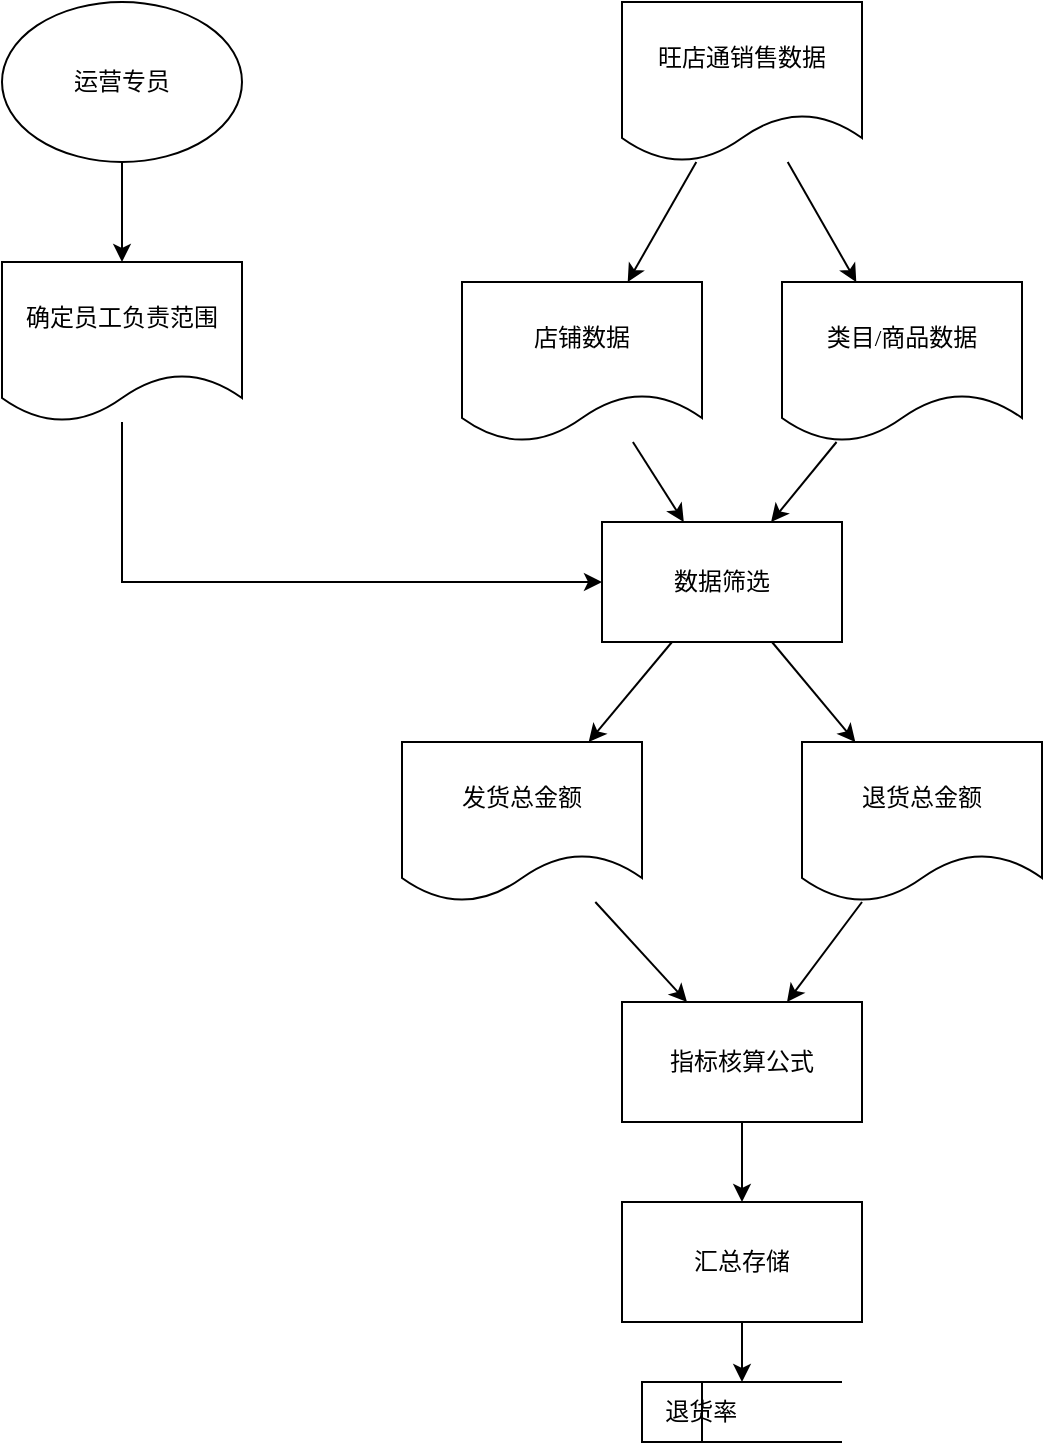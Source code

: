 <mxfile version="20.5.1" type="github">
  <diagram id="Kz5wOCr-HFzao9Da_BM4" name="Page-1">
    <mxGraphModel dx="1220" dy="1147" grid="1" gridSize="10" guides="1" tooltips="1" connect="1" arrows="1" fold="1" page="1" pageScale="1" pageWidth="850" pageHeight="1100" math="0" shadow="0">
      <root>
        <mxCell id="0" />
        <mxCell id="1" parent="0" />
        <mxCell id="Na3WE7RVyZAJyNIohhtw-49" value="运营专员" style="ellipse;whiteSpace=wrap;html=1;fontFamily=宋体;" parent="1" vertex="1">
          <mxGeometry x="10" y="20" width="120" height="80" as="geometry" />
        </mxCell>
        <mxCell id="Na3WE7RVyZAJyNIohhtw-51" value="旺店通销售数据" style="shape=document;whiteSpace=wrap;html=1;boundedLbl=1;fontFamily=宋体;" parent="1" vertex="1">
          <mxGeometry x="320" y="20" width="120" height="80" as="geometry" />
        </mxCell>
        <mxCell id="Na3WE7RVyZAJyNIohhtw-52" value="" style="endArrow=classic;html=1;rounded=0;exitX=0.5;exitY=1;exitDx=0;exitDy=0;fontFamily=宋体;" parent="1" source="Na3WE7RVyZAJyNIohhtw-49" edge="1">
          <mxGeometry width="50" height="50" relative="1" as="geometry">
            <mxPoint x="150" y="230" as="sourcePoint" />
            <mxPoint x="70" y="150" as="targetPoint" />
          </mxGeometry>
        </mxCell>
        <mxCell id="Na3WE7RVyZAJyNIohhtw-57" value="确定员工负责范围" style="shape=document;whiteSpace=wrap;html=1;boundedLbl=1;fontFamily=宋体;" parent="1" vertex="1">
          <mxGeometry x="10" y="150" width="120" height="80" as="geometry" />
        </mxCell>
        <mxCell id="Na3WE7RVyZAJyNIohhtw-58" value="" style="endArrow=classic;html=1;rounded=0;fontFamily=宋体;" parent="1" source="Na3WE7RVyZAJyNIohhtw-51" target="Na3WE7RVyZAJyNIohhtw-74" edge="1">
          <mxGeometry width="50" height="50" relative="1" as="geometry">
            <mxPoint x="379.76" y="90" as="sourcePoint" />
            <mxPoint x="380" y="160" as="targetPoint" />
          </mxGeometry>
        </mxCell>
        <mxCell id="Na3WE7RVyZAJyNIohhtw-59" value="" style="endArrow=classic;html=1;rounded=0;fontFamily=宋体;" parent="1" source="Na3WE7RVyZAJyNIohhtw-57" target="Na3WE7RVyZAJyNIohhtw-69" edge="1">
          <mxGeometry width="50" height="50" relative="1" as="geometry">
            <mxPoint x="80" y="110" as="sourcePoint" />
            <mxPoint x="70" y="330" as="targetPoint" />
            <Array as="points">
              <mxPoint x="70" y="310" />
            </Array>
          </mxGeometry>
        </mxCell>
        <mxCell id="Na3WE7RVyZAJyNIohhtw-64" value="指标核算公式" style="rounded=0;whiteSpace=wrap;html=1;fontFamily=宋体;" parent="1" vertex="1">
          <mxGeometry x="320" y="520" width="120" height="60" as="geometry" />
        </mxCell>
        <mxCell id="Na3WE7RVyZAJyNIohhtw-65" value="&lt;span style=&quot;white-space: pre;&quot;&gt;	&lt;/span&gt;&amp;nbsp;退货率" style="html=1;dashed=0;whitespace=wrap;shape=mxgraph.dfd.dataStoreID;align=left;spacingLeft=3;points=[[0,0],[0.5,0],[1,0],[0,0.5],[1,0.5],[0,1],[0.5,1],[1,1]];" parent="1" vertex="1">
          <mxGeometry x="330" y="710" width="100" height="30" as="geometry" />
        </mxCell>
        <mxCell id="Na3WE7RVyZAJyNIohhtw-69" value="数据筛选" style="rounded=0;whiteSpace=wrap;html=1;fontFamily=宋体;" parent="1" vertex="1">
          <mxGeometry x="310" y="280" width="120" height="60" as="geometry" />
        </mxCell>
        <mxCell id="Na3WE7RVyZAJyNIohhtw-70" value="发货总金额" style="shape=document;whiteSpace=wrap;html=1;boundedLbl=1;fontFamily=宋体;" parent="1" vertex="1">
          <mxGeometry x="210" y="390" width="120" height="80" as="geometry" />
        </mxCell>
        <mxCell id="Na3WE7RVyZAJyNIohhtw-71" value="退货总金额" style="shape=document;whiteSpace=wrap;html=1;boundedLbl=1;fontFamily=宋体;" parent="1" vertex="1">
          <mxGeometry x="410" y="390" width="120" height="80" as="geometry" />
        </mxCell>
        <mxCell id="Na3WE7RVyZAJyNIohhtw-72" value="" style="endArrow=classic;html=1;rounded=0;fontFamily=宋体;" parent="1" source="Na3WE7RVyZAJyNIohhtw-69" target="Na3WE7RVyZAJyNIohhtw-70" edge="1">
          <mxGeometry width="50" height="50" relative="1" as="geometry">
            <mxPoint x="380" y="230" as="sourcePoint" />
            <mxPoint x="380" y="290" as="targetPoint" />
          </mxGeometry>
        </mxCell>
        <mxCell id="Na3WE7RVyZAJyNIohhtw-73" value="" style="endArrow=classic;html=1;rounded=0;fontFamily=宋体;" parent="1" source="Na3WE7RVyZAJyNIohhtw-69" target="Na3WE7RVyZAJyNIohhtw-71" edge="1">
          <mxGeometry width="50" height="50" relative="1" as="geometry">
            <mxPoint x="355" y="350" as="sourcePoint" />
            <mxPoint x="313.333" y="400" as="targetPoint" />
          </mxGeometry>
        </mxCell>
        <mxCell id="Na3WE7RVyZAJyNIohhtw-74" value="店铺数据" style="shape=document;whiteSpace=wrap;html=1;boundedLbl=1;fontFamily=宋体;" parent="1" vertex="1">
          <mxGeometry x="240" y="160" width="120" height="80" as="geometry" />
        </mxCell>
        <mxCell id="Na3WE7RVyZAJyNIohhtw-75" value="类目/商品数据" style="shape=document;whiteSpace=wrap;html=1;boundedLbl=1;fontFamily=宋体;" parent="1" vertex="1">
          <mxGeometry x="400" y="160" width="120" height="80" as="geometry" />
        </mxCell>
        <mxCell id="Na3WE7RVyZAJyNIohhtw-76" value="" style="endArrow=classic;html=1;rounded=0;fontFamily=宋体;" parent="1" source="Na3WE7RVyZAJyNIohhtw-51" target="Na3WE7RVyZAJyNIohhtw-75" edge="1">
          <mxGeometry width="50" height="50" relative="1" as="geometry">
            <mxPoint x="450" y="90.0" as="sourcePoint" />
            <mxPoint x="450" y="150.0" as="targetPoint" />
          </mxGeometry>
        </mxCell>
        <mxCell id="Na3WE7RVyZAJyNIohhtw-77" value="" style="endArrow=classic;html=1;rounded=0;fontFamily=宋体;" parent="1" source="Na3WE7RVyZAJyNIohhtw-74" target="Na3WE7RVyZAJyNIohhtw-69" edge="1">
          <mxGeometry width="50" height="50" relative="1" as="geometry">
            <mxPoint x="367.143" y="110.0" as="sourcePoint" />
            <mxPoint x="332.857" y="170.0" as="targetPoint" />
          </mxGeometry>
        </mxCell>
        <mxCell id="Na3WE7RVyZAJyNIohhtw-78" value="" style="endArrow=classic;html=1;rounded=0;fontFamily=宋体;" parent="1" source="Na3WE7RVyZAJyNIohhtw-75" target="Na3WE7RVyZAJyNIohhtw-69" edge="1">
          <mxGeometry width="50" height="50" relative="1" as="geometry">
            <mxPoint x="335.455" y="250" as="sourcePoint" />
            <mxPoint x="360.909" y="290" as="targetPoint" />
          </mxGeometry>
        </mxCell>
        <mxCell id="Na3WE7RVyZAJyNIohhtw-79" value="" style="endArrow=classic;html=1;rounded=0;fontFamily=宋体;" parent="1" source="Na3WE7RVyZAJyNIohhtw-70" target="Na3WE7RVyZAJyNIohhtw-64" edge="1">
          <mxGeometry width="50" height="50" relative="1" as="geometry">
            <mxPoint x="355" y="350" as="sourcePoint" />
            <mxPoint x="313.333" y="400" as="targetPoint" />
          </mxGeometry>
        </mxCell>
        <mxCell id="Na3WE7RVyZAJyNIohhtw-80" value="" style="endArrow=classic;html=1;rounded=0;fontFamily=宋体;" parent="1" source="Na3WE7RVyZAJyNIohhtw-71" target="Na3WE7RVyZAJyNIohhtw-64" edge="1">
          <mxGeometry width="50" height="50" relative="1" as="geometry">
            <mxPoint x="316.667" y="480" as="sourcePoint" />
            <mxPoint x="362.5" y="530" as="targetPoint" />
          </mxGeometry>
        </mxCell>
        <mxCell id="Na3WE7RVyZAJyNIohhtw-81" value="汇总存储" style="rounded=0;whiteSpace=wrap;html=1;fontFamily=宋体;" parent="1" vertex="1">
          <mxGeometry x="320" y="620" width="120" height="60" as="geometry" />
        </mxCell>
        <mxCell id="Na3WE7RVyZAJyNIohhtw-82" value="" style="endArrow=classic;html=1;rounded=0;fontFamily=宋体;" parent="1" source="Na3WE7RVyZAJyNIohhtw-64" target="Na3WE7RVyZAJyNIohhtw-81" edge="1">
          <mxGeometry width="50" height="50" relative="1" as="geometry">
            <mxPoint x="450" y="480" as="sourcePoint" />
            <mxPoint x="412.5" y="530" as="targetPoint" />
          </mxGeometry>
        </mxCell>
        <mxCell id="Na3WE7RVyZAJyNIohhtw-84" value="" style="endArrow=classic;html=1;rounded=0;fontFamily=宋体;" parent="1" source="Na3WE7RVyZAJyNIohhtw-81" target="Na3WE7RVyZAJyNIohhtw-65" edge="1">
          <mxGeometry width="50" height="50" relative="1" as="geometry">
            <mxPoint x="390" y="590" as="sourcePoint" />
            <mxPoint x="390" y="630" as="targetPoint" />
          </mxGeometry>
        </mxCell>
      </root>
    </mxGraphModel>
  </diagram>
</mxfile>
